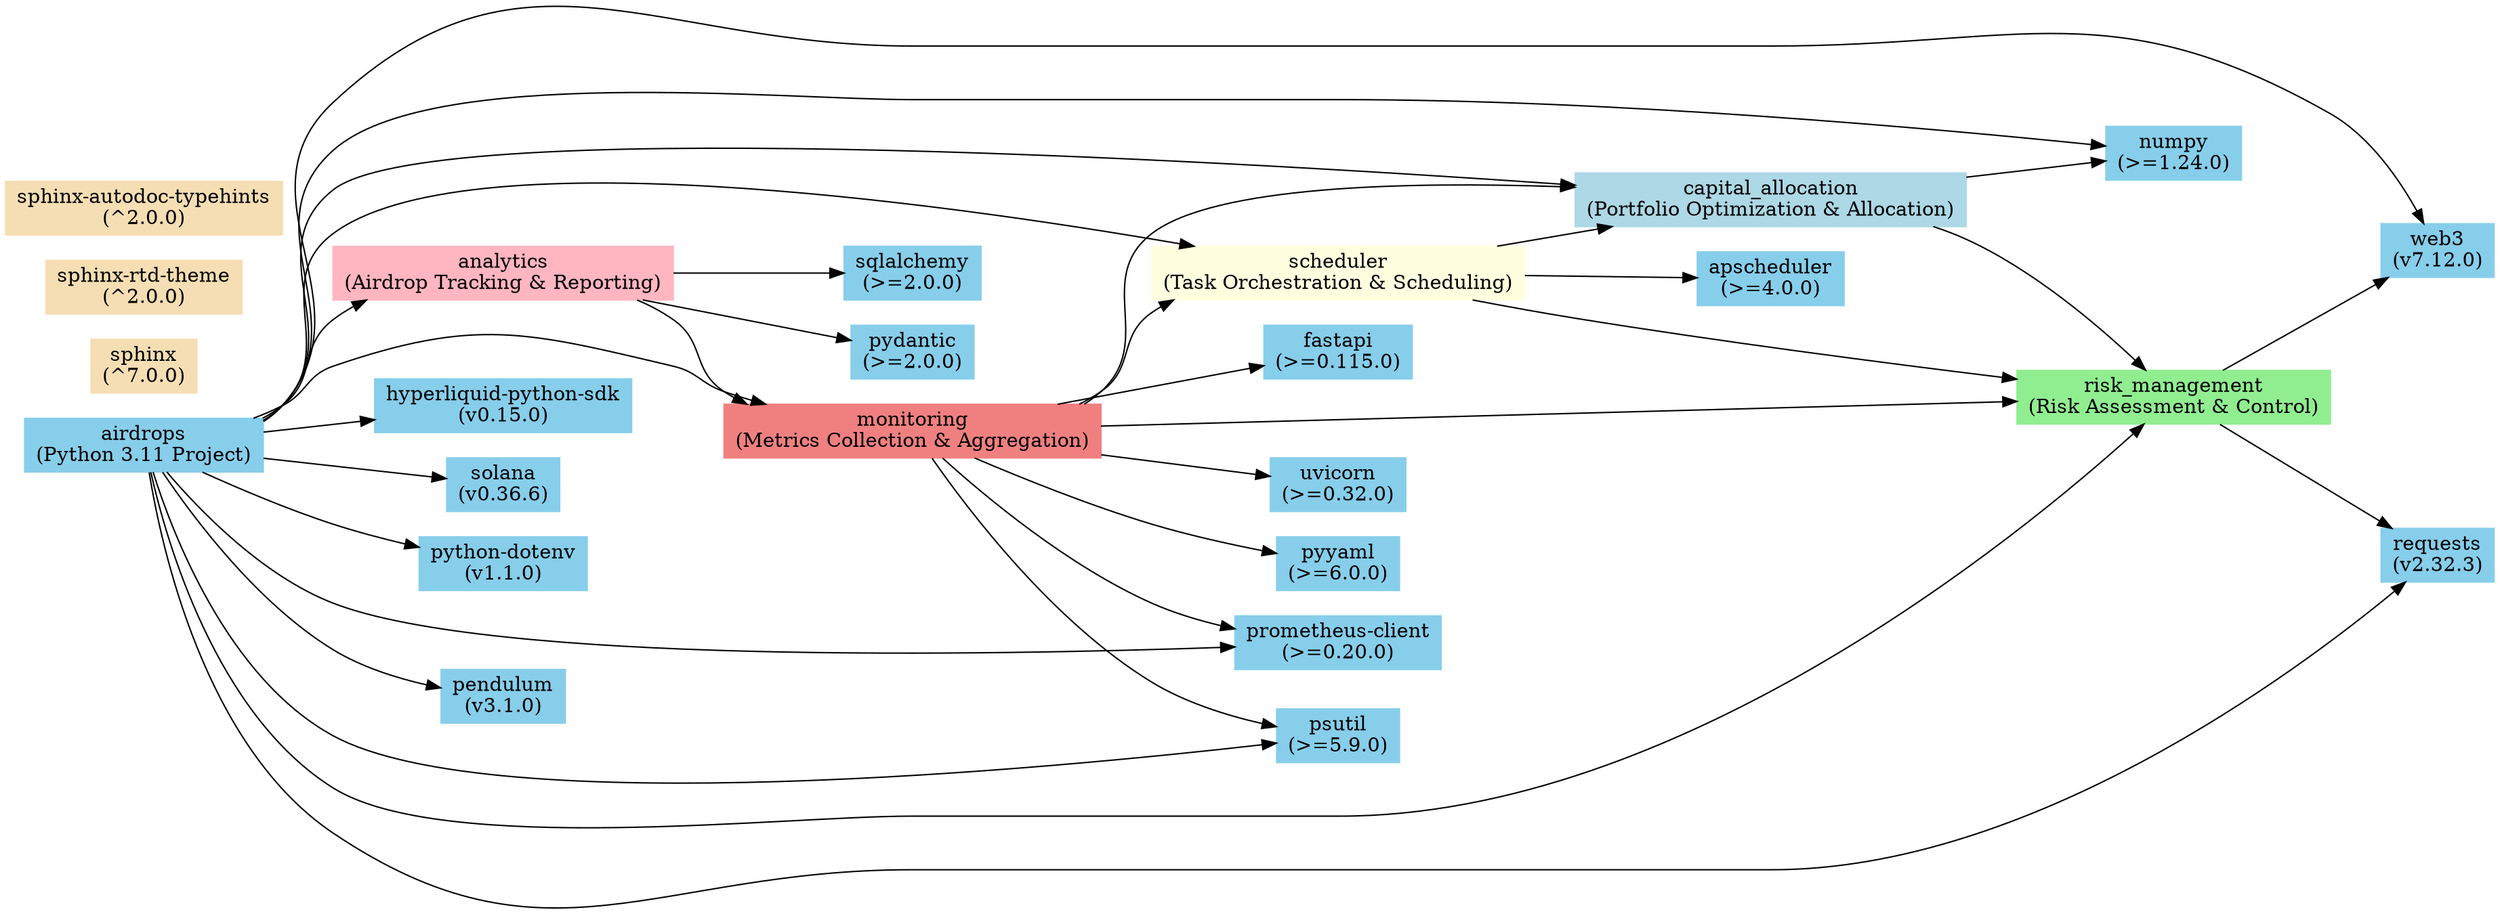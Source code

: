 digraph module_deps {
  rankdir=LR;
  node [shape=box, style=filled, color=skyblue];

  "airdrops (project)" [label="airdrops\n(Python 3.11 Project)"];

  // Core Modules
  "risk_management" [label="risk_management\n(Risk Assessment & Control)", color=lightgreen];
  "capital_allocation" [label="capital_allocation\n(Portfolio Optimization & Allocation)", color=lightblue];
  "scheduler" [label="scheduler\n(Task Orchestration & Scheduling)", color=lightyellow];
  "monitoring" [label="monitoring\n(Metrics Collection & Aggregation)", color=lightcoral];
  "analytics" [label="analytics\n(Airdrop Tracking & Reporting)", color=lightpink];

  // External Dependencies
  "web3" [label="web3\n(v7.12.0)"];
  "hyperliquid-python-sdk" [label="hyperliquid-python-sdk\n(v0.15.0)"];
  "solana" [label="solana\n(v0.36.6)"];
  "python-dotenv" [label="python-dotenv\n(v1.1.0)"];
  "requests" [label="requests\n(v2.32.3)"];
  "pendulum" [label="pendulum\n(v3.1.0)"];
  "numpy" [label="numpy\n(>=1.24.0)"];
  "apscheduler" [label="apscheduler\n(>=4.0.0)"];
  "prometheus-client" [label="prometheus-client\n(>=0.20.0)"];
  "psutil" [label="psutil\n(>=5.9.0)"];
  "pyyaml" [label="pyyaml\n(>=6.0.0)"];
  "fastapi" [label="fastapi\n(>=0.115.0)"];
  "uvicorn" [label="uvicorn\n(>=0.32.0)"];
  "sqlalchemy" [label="sqlalchemy\n(>=2.0.0)"];
  "pydantic" [label="pydantic\n(>=2.0.0)"];
  "sphinx" [label="sphinx\n(^7.0.0)", color=wheat];
  "sphinx-rtd-theme" [label="sphinx-rtd-theme\n(^2.0.0)", color=wheat];
  "sphinx-autodoc-typehints" [label="sphinx-autodoc-typehints\n(^2.0.0)", color=wheat];

  // Module Relationships
  "airdrops (project)" -> "risk_management";
  "airdrops (project)" -> "capital_allocation";
  "airdrops (project)" -> "scheduler";
  "airdrops (project)" -> "monitoring";
  "airdrops (project)" -> "analytics";
  "capital_allocation" -> "risk_management";
  "scheduler" -> "risk_management";
  "scheduler" -> "capital_allocation";
  "monitoring" -> "risk_management";
  "monitoring" -> "capital_allocation";
  "monitoring" -> "scheduler";
  "analytics" -> "monitoring";
  "risk_management" -> "web3";
  "risk_management" -> "requests";
  "capital_allocation" -> "numpy";
  "scheduler" -> "apscheduler";
  "monitoring" -> "prometheus-client";
  "monitoring" -> "psutil";
  "monitoring" -> "pyyaml";
  "monitoring" -> "fastapi";
  "monitoring" -> "uvicorn";
  "analytics" -> "sqlalchemy";
  "analytics" -> "pydantic";

  // External Dependencies
  "airdrops (project)" -> "web3";
  "airdrops (project)" -> "hyperliquid-python-sdk";
  "airdrops (project)" -> "solana";
  "airdrops (project)" -> "python-dotenv";
  "airdrops (project)" -> "requests";
  "airdrops (project)" -> "pendulum";
  "airdrops (project)" -> "numpy";
  "airdrops (project)" -> "prometheus-client";
  "airdrops (project)" -> "psutil";
}